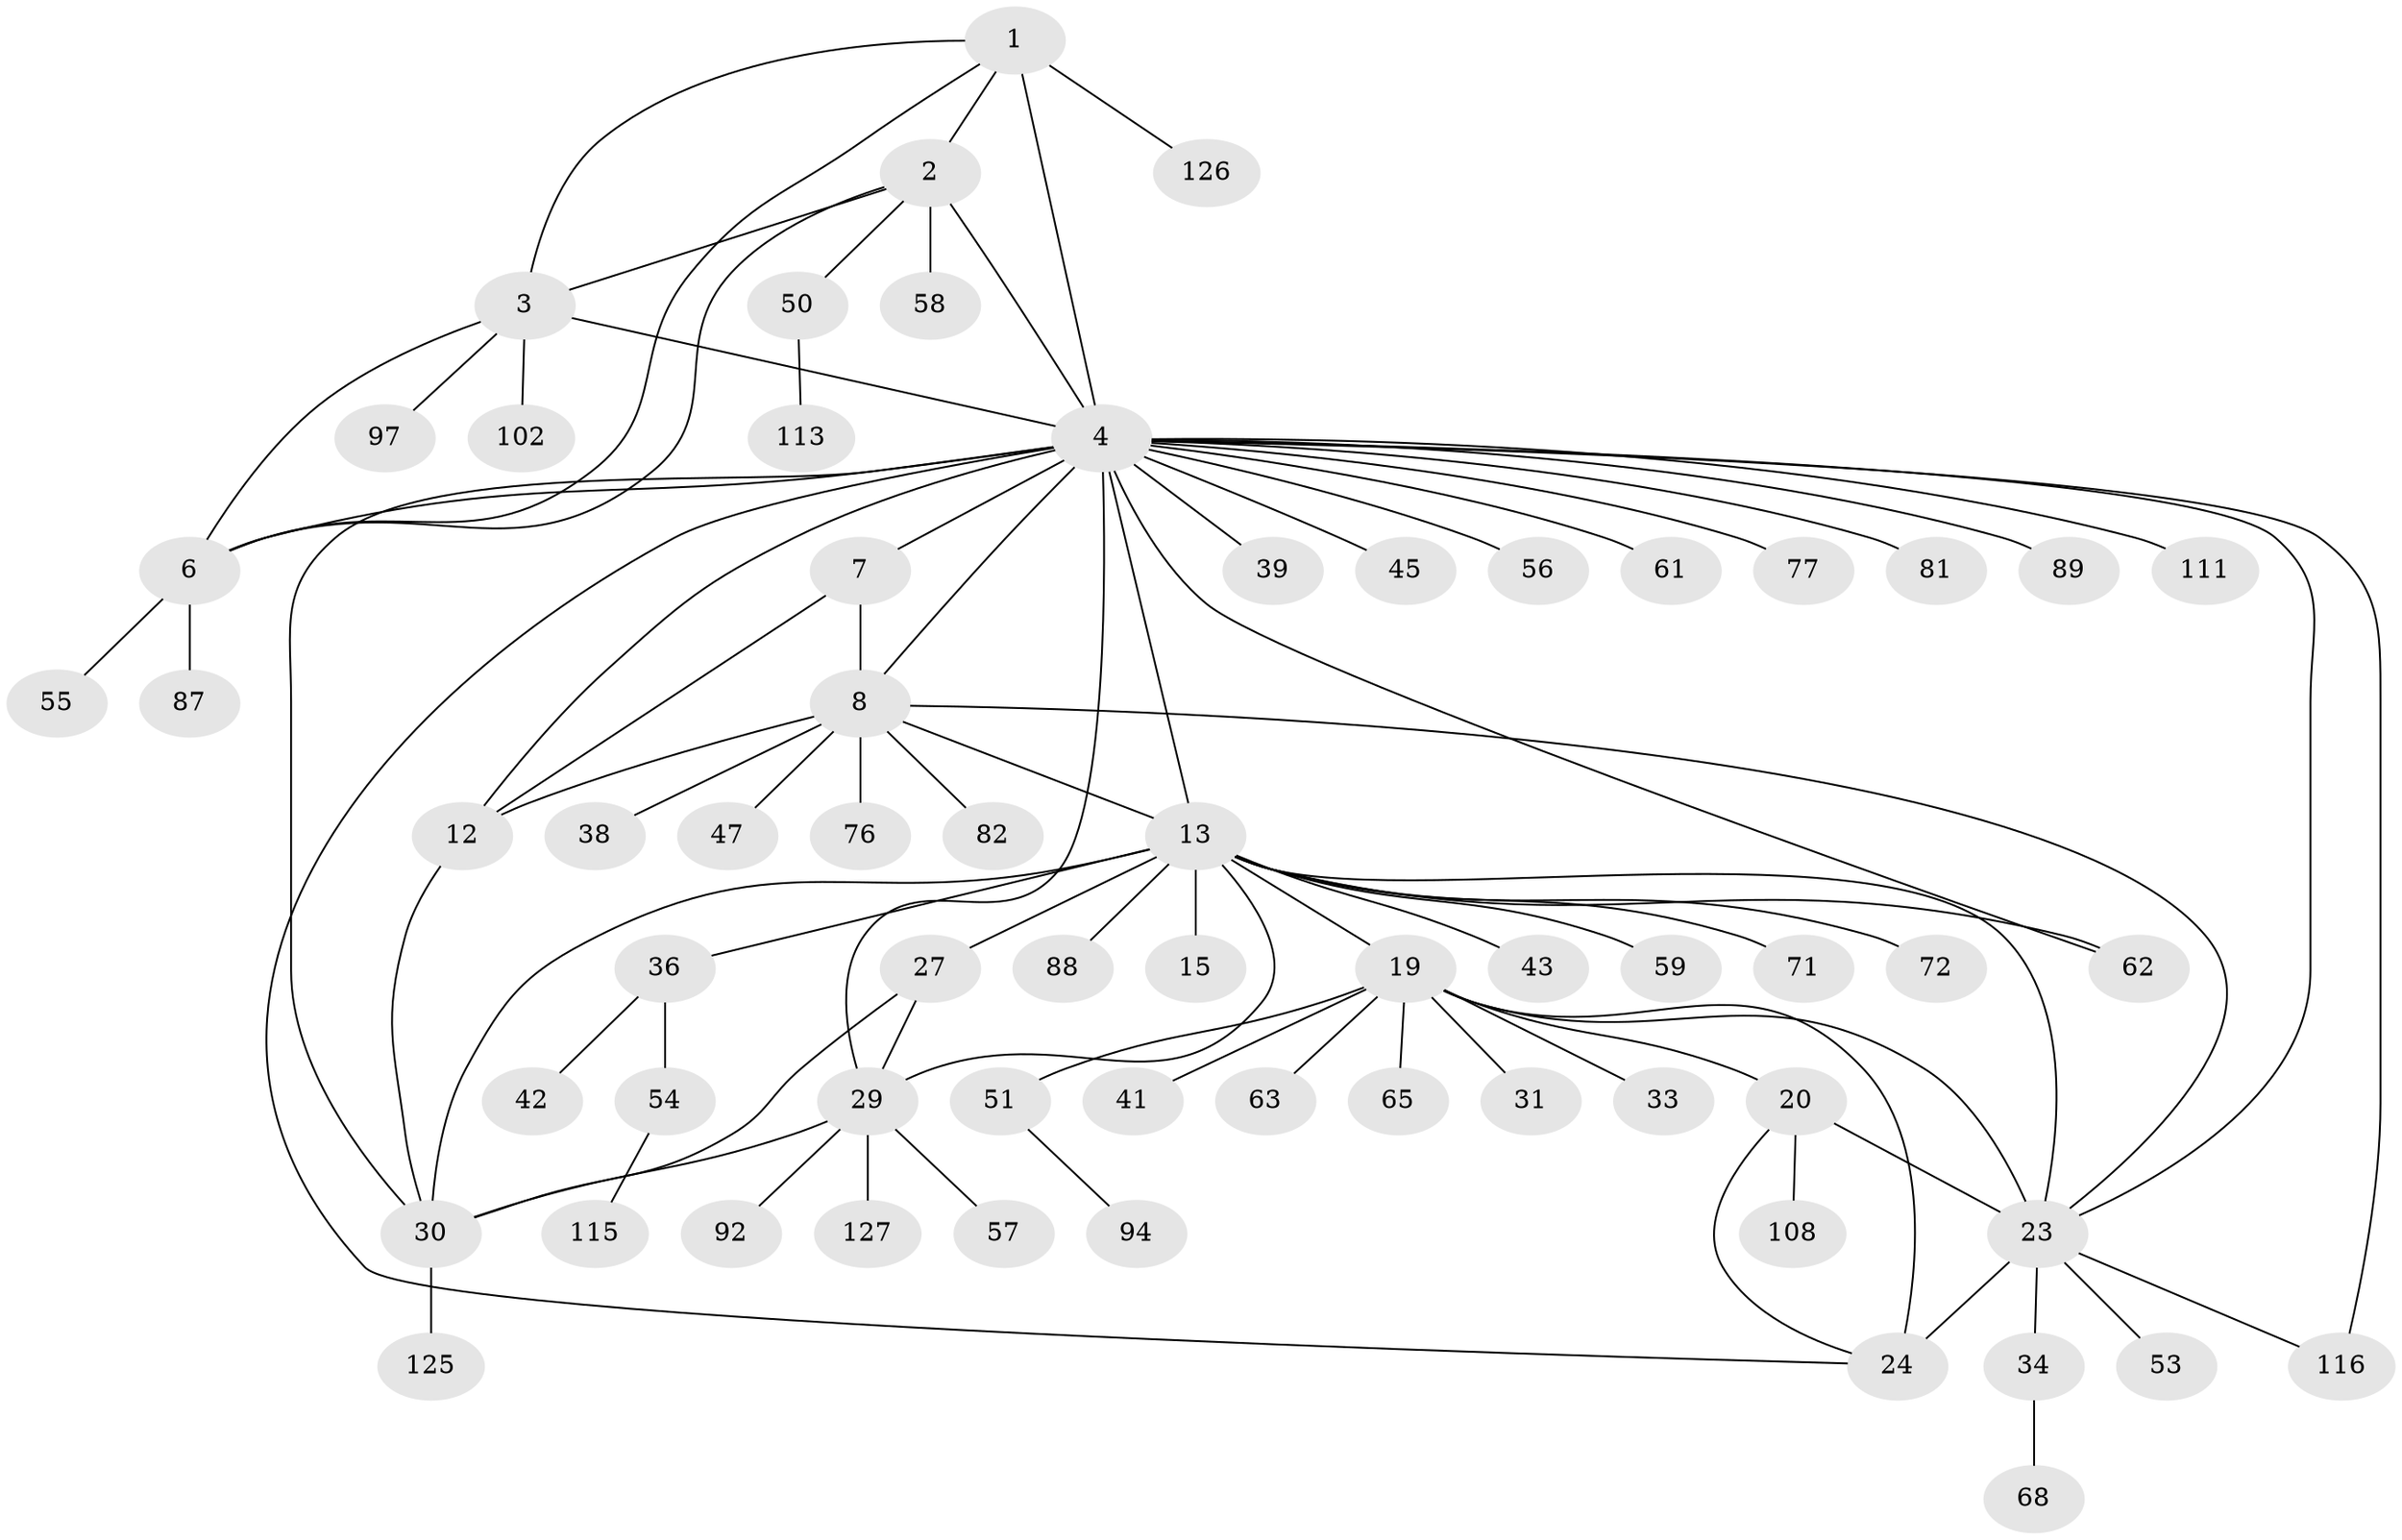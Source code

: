 // original degree distribution, {6: 0.015748031496062992, 8: 0.03937007874015748, 7: 0.06299212598425197, 15: 0.007874015748031496, 11: 0.023622047244094488, 9: 0.03937007874015748, 5: 0.023622047244094488, 10: 0.023622047244094488, 14: 0.007874015748031496, 1: 0.5669291338582677, 2: 0.14173228346456693, 3: 0.047244094488188976}
// Generated by graph-tools (version 1.1) at 2025/15/03/09/25 04:15:59]
// undirected, 63 vertices, 87 edges
graph export_dot {
graph [start="1"]
  node [color=gray90,style=filled];
  1;
  2 [super="+104"];
  3;
  4 [super="+5"];
  6 [super="+78"];
  7 [super="+118+37+40"];
  8 [super="+10+11+44"];
  12 [super="+74+79+99"];
  13 [super="+14+16"];
  15 [super="+67+73"];
  19 [super="+106+119+70+22+21"];
  20 [super="+66"];
  23;
  24 [super="+96+93+101+123"];
  27;
  29;
  30;
  31;
  33;
  34;
  36;
  38 [super="+91"];
  39;
  41;
  42;
  43;
  45;
  47;
  50;
  51;
  53;
  54;
  55;
  56 [super="+103"];
  57;
  58 [super="+60+85"];
  59;
  61;
  62;
  63;
  65 [super="+117"];
  68 [super="+80"];
  71;
  72;
  76;
  77;
  81;
  82;
  87;
  88;
  89;
  92;
  94;
  97;
  102 [super="+110"];
  108;
  111;
  113;
  115;
  116;
  125;
  126;
  127;
  1 -- 2;
  1 -- 3;
  1 -- 4 [weight=2];
  1 -- 6;
  1 -- 126;
  2 -- 3;
  2 -- 4 [weight=2];
  2 -- 6;
  2 -- 50;
  2 -- 58;
  3 -- 4 [weight=2];
  3 -- 6;
  3 -- 97;
  3 -- 102;
  4 -- 6 [weight=2];
  4 -- 23 [weight=2];
  4 -- 29;
  4 -- 39;
  4 -- 45;
  4 -- 77;
  4 -- 89;
  4 -- 111;
  4 -- 116;
  4 -- 7 [weight=2];
  4 -- 8 [weight=3];
  4 -- 12;
  4 -- 13 [weight=4];
  4 -- 81;
  4 -- 30;
  4 -- 56;
  4 -- 61;
  4 -- 62;
  4 -- 24;
  6 -- 55;
  6 -- 87;
  7 -- 8 [weight=3];
  7 -- 12;
  8 -- 12 [weight=3];
  8 -- 38;
  8 -- 47;
  8 -- 82;
  8 -- 23;
  8 -- 76;
  8 -- 13;
  12 -- 30;
  13 -- 15 [weight=5];
  13 -- 71;
  13 -- 43;
  13 -- 19;
  13 -- 88;
  13 -- 36;
  13 -- 72;
  13 -- 59;
  13 -- 23 [weight=3];
  13 -- 62;
  13 -- 27 [weight=3];
  13 -- 29 [weight=3];
  13 -- 30 [weight=3];
  19 -- 20 [weight=3];
  19 -- 23 [weight=3];
  19 -- 24 [weight=3];
  19 -- 31;
  19 -- 33;
  19 -- 41;
  19 -- 51;
  19 -- 63;
  19 -- 65;
  20 -- 23;
  20 -- 24;
  20 -- 108;
  23 -- 24;
  23 -- 34;
  23 -- 53;
  23 -- 116;
  27 -- 29;
  27 -- 30;
  29 -- 30;
  29 -- 57;
  29 -- 92;
  29 -- 127;
  30 -- 125;
  34 -- 68;
  36 -- 42;
  36 -- 54;
  50 -- 113;
  51 -- 94;
  54 -- 115;
}
